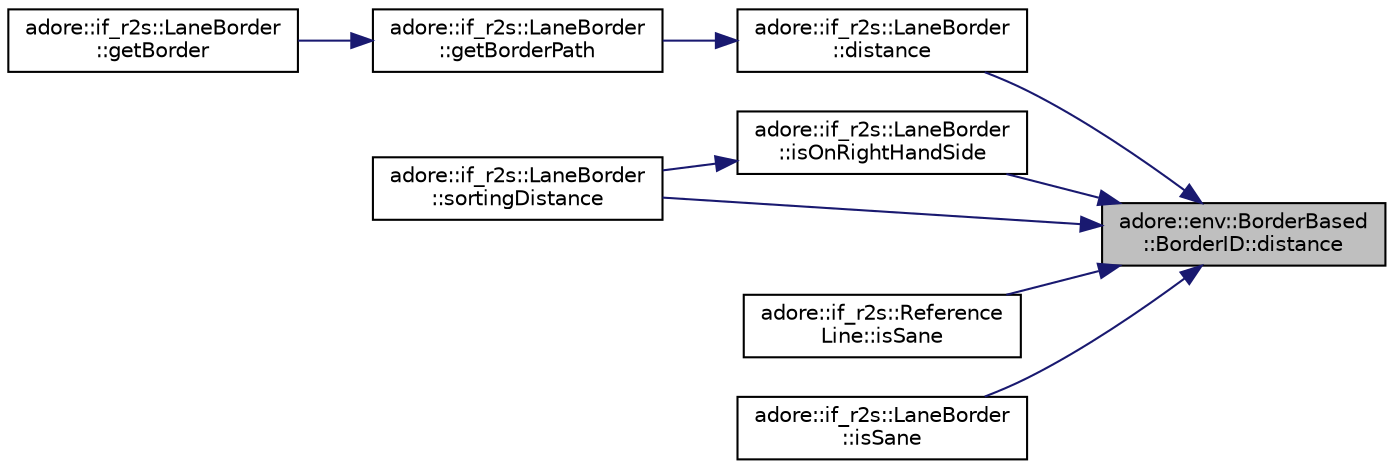 digraph "adore::env::BorderBased::BorderID::distance"
{
 // LATEX_PDF_SIZE
  edge [fontname="Helvetica",fontsize="10",labelfontname="Helvetica",labelfontsize="10"];
  node [fontname="Helvetica",fontsize="10",shape=record];
  rankdir="RL";
  Node1 [label="adore::env::BorderBased\l::BorderID::distance",height=0.2,width=0.4,color="black", fillcolor="grey75", style="filled", fontcolor="black",tooltip="returns sum of distance between this.m_first and other.m_first and distance between this...."];
  Node1 -> Node2 [dir="back",color="midnightblue",fontsize="10",style="solid",fontname="Helvetica"];
  Node2 [label="adore::if_r2s::LaneBorder\l::distance",height=0.2,width=0.4,color="black", fillcolor="white", style="filled",URL="$structadore_1_1if__r2s_1_1LaneBorder.html#a59470f0f7b2b0439b1124dcbb6d3c015",tooltip=" "];
  Node2 -> Node3 [dir="back",color="midnightblue",fontsize="10",style="solid",fontname="Helvetica"];
  Node3 [label="adore::if_r2s::LaneBorder\l::getBorderPath",height=0.2,width=0.4,color="black", fillcolor="white", style="filled",URL="$structadore_1_1if__r2s_1_1LaneBorder.html#a6dca8415d4e509038eda2f890c04fbc3",tooltip=" "];
  Node3 -> Node4 [dir="back",color="midnightblue",fontsize="10",style="solid",fontname="Helvetica"];
  Node4 [label="adore::if_r2s::LaneBorder\l::getBorder",height=0.2,width=0.4,color="black", fillcolor="white", style="filled",URL="$structadore_1_1if__r2s_1_1LaneBorder.html#a4d325110dd763597d0500d046b2def75",tooltip=" "];
  Node1 -> Node5 [dir="back",color="midnightblue",fontsize="10",style="solid",fontname="Helvetica"];
  Node5 [label="adore::if_r2s::LaneBorder\l::isOnRightHandSide",height=0.2,width=0.4,color="black", fillcolor="white", style="filled",URL="$structadore_1_1if__r2s_1_1LaneBorder.html#a5dd3982bfd785d95530bf91ea81de9fa",tooltip=" "];
  Node5 -> Node6 [dir="back",color="midnightblue",fontsize="10",style="solid",fontname="Helvetica"];
  Node6 [label="adore::if_r2s::LaneBorder\l::sortingDistance",height=0.2,width=0.4,color="black", fillcolor="white", style="filled",URL="$structadore_1_1if__r2s_1_1LaneBorder.html#a83fd5d89da1e2b3f0a7825fe0e51eabd",tooltip=" "];
  Node1 -> Node7 [dir="back",color="midnightblue",fontsize="10",style="solid",fontname="Helvetica"];
  Node7 [label="adore::if_r2s::Reference\lLine::isSane",height=0.2,width=0.4,color="black", fillcolor="white", style="filled",URL="$structadore_1_1if__r2s_1_1ReferenceLine.html#a6b445eadfe1be94c1904754e1224bb06",tooltip=" "];
  Node1 -> Node8 [dir="back",color="midnightblue",fontsize="10",style="solid",fontname="Helvetica"];
  Node8 [label="adore::if_r2s::LaneBorder\l::isSane",height=0.2,width=0.4,color="black", fillcolor="white", style="filled",URL="$structadore_1_1if__r2s_1_1LaneBorder.html#a730332494a0cf6f912a9d78d5b7feaad",tooltip=" "];
  Node1 -> Node6 [dir="back",color="midnightblue",fontsize="10",style="solid",fontname="Helvetica"];
}
